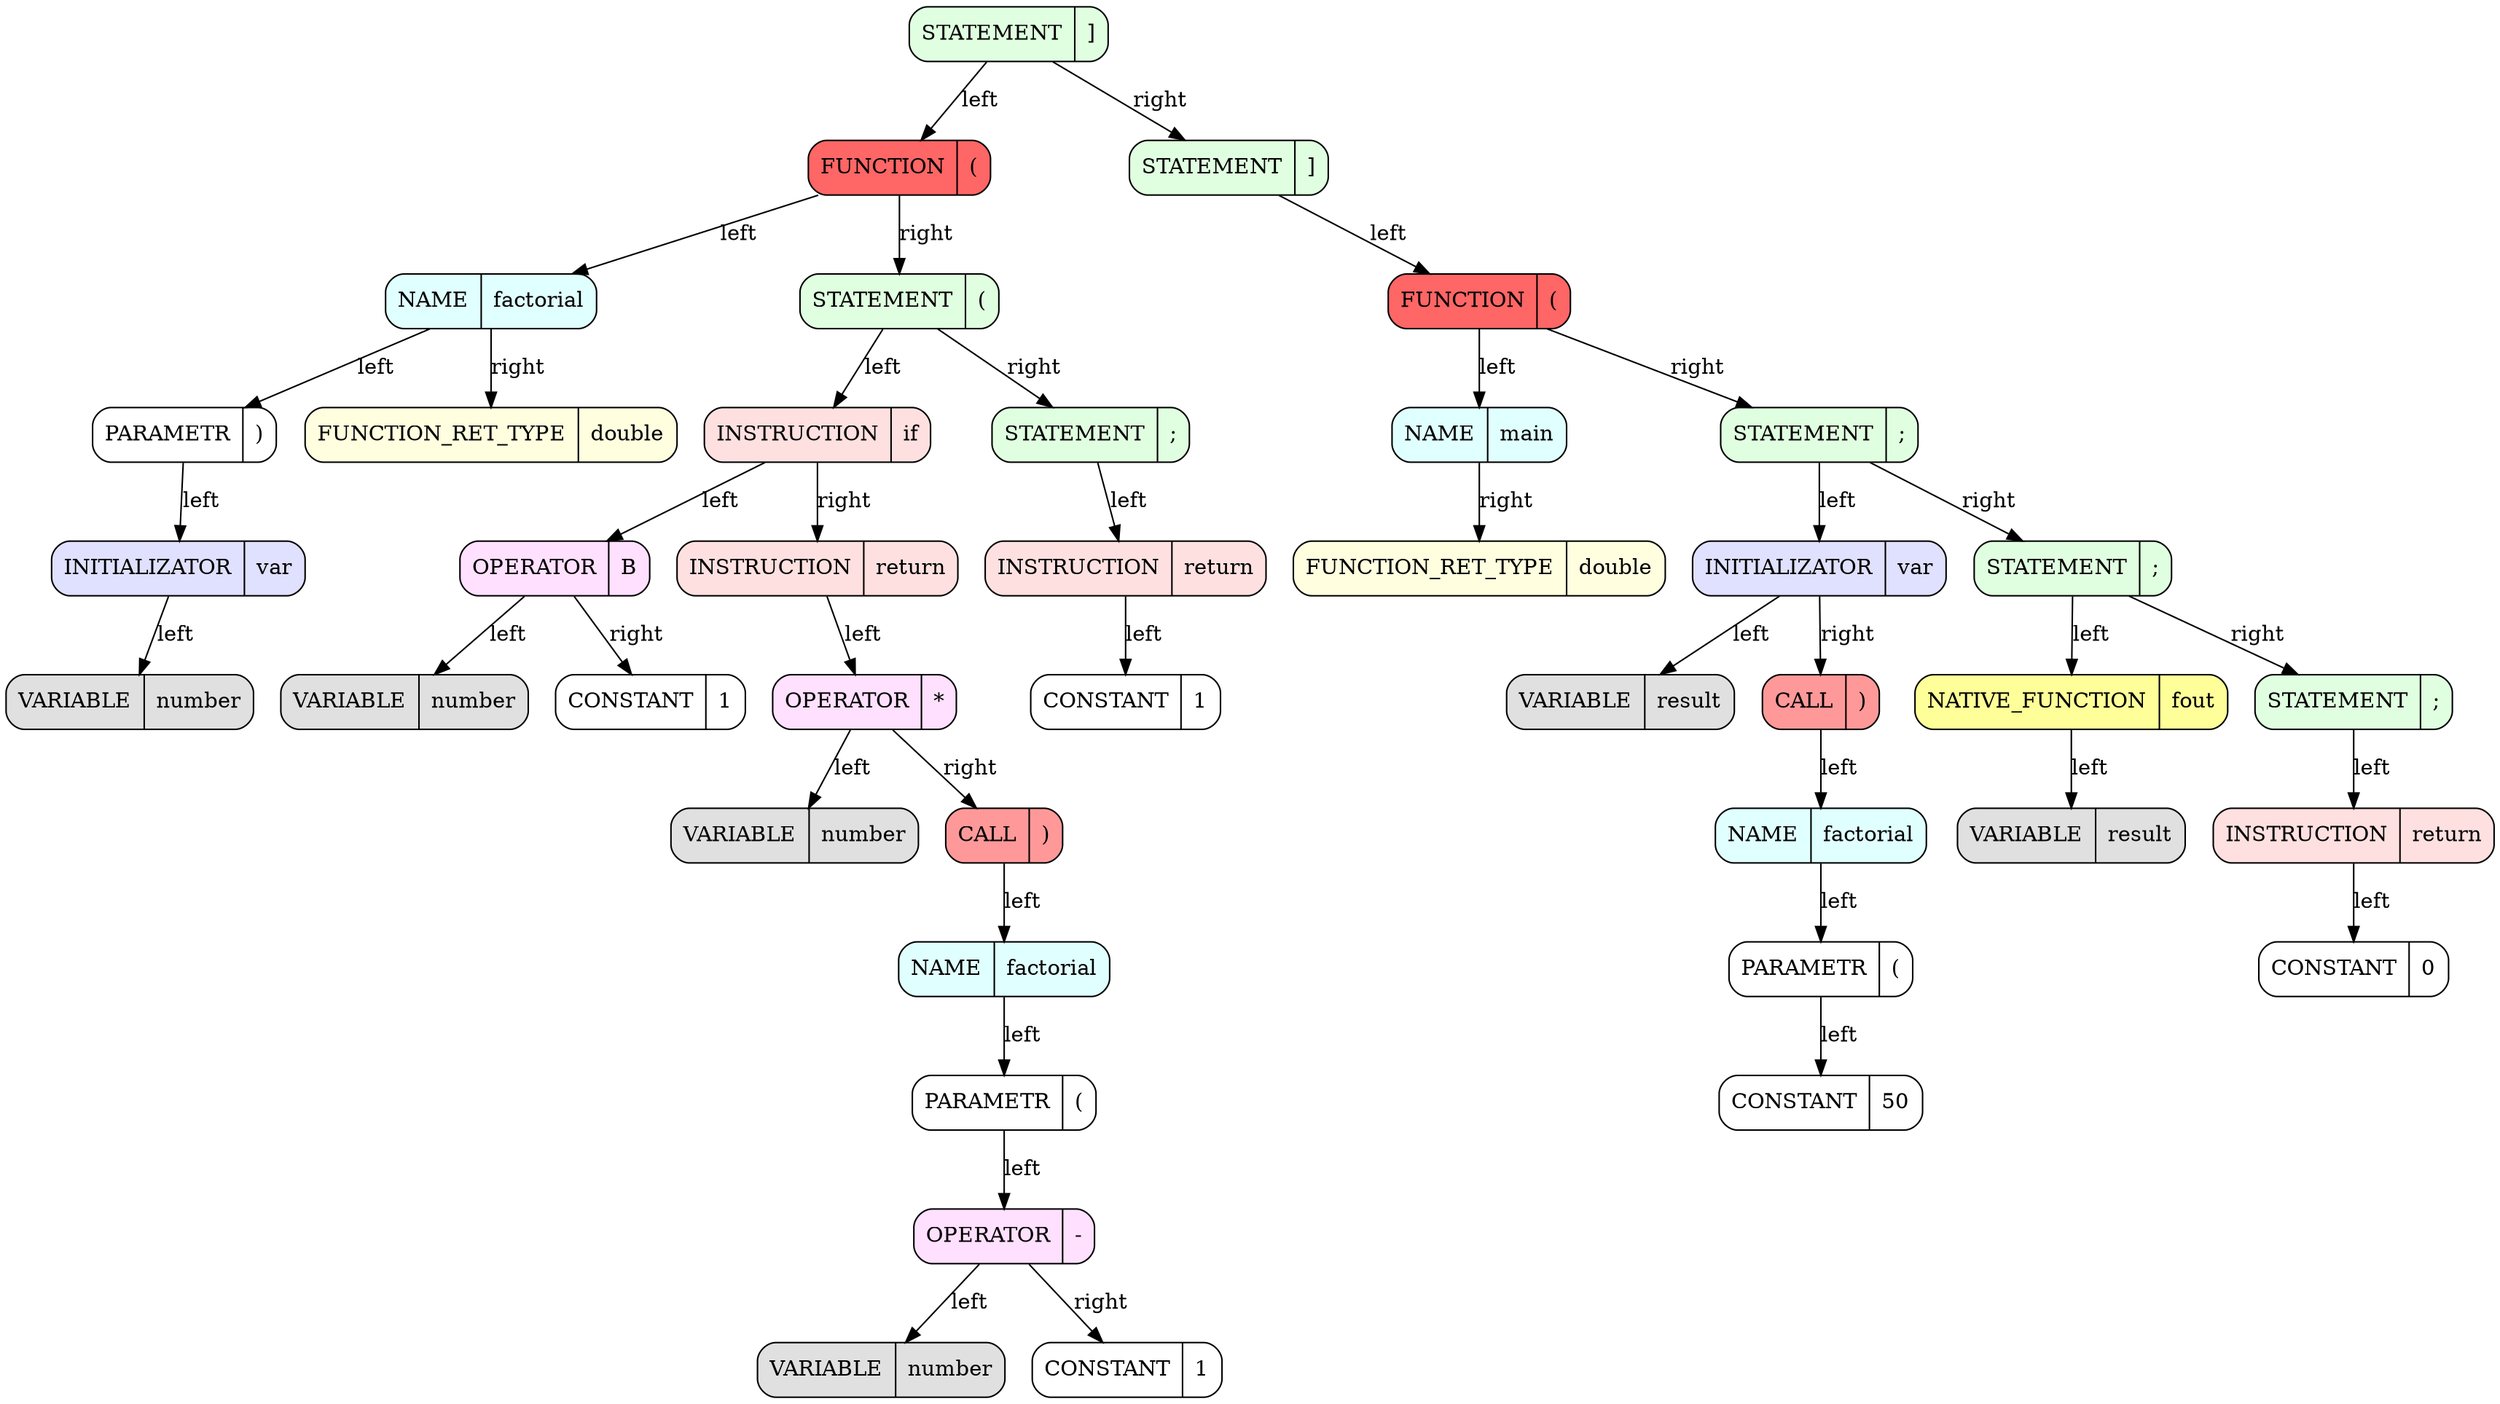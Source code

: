 ########################################################### SetDot
digraph 
{
rankdir = TB # RANKDIR
		node_0x61e000000630 [style = filled, fillcolor = "#E0FFE0", shape = Mrecord label =  "STATEMENT | {]}"]
		node_0x61e0000000f0 [style = filled, fillcolor = "#FF6666", shape = Mrecord label =  "FUNCTION | {(}"]
		node_0x61e0000000b8 [style = filled, fillcolor = "#E0FFFF", shape = Mrecord label =  "NAME | {factorial}"]
		node_0x61e000000198 [style = filled, fillcolor = "#FFFFFF", shape = Mrecord label =  "PARAMETR | {)}"]
		node_0x61e000000128 [style = filled, fillcolor = "#E0E0FF", shape = Mrecord label =  "INITIALIZATOR | {var}"]
		node_0x61e000000160 [style = filled, fillcolor = "#E0E0E0", shape = Mrecord label =  "VARIABLE | {number}"]
		node_0x61e000000128 -> node_0x61e000000160 [label = "left"]
		node_0x61e000000198 -> node_0x61e000000128 [label = "left"]
		node_0x61e0000000b8 -> node_0x61e000000198 [label = "left"]
		node_0x61e000000080 [style = filled, fillcolor = "#FFFFE0", shape = Mrecord label =  "FUNCTION_RET_TYPE | {double}"]
		node_0x61e0000000b8 -> node_0x61e000000080 [label = "right"]
		node_0x61e0000000f0 -> node_0x61e0000000b8 [label = "left"]
		node_0x61e000000240 [style = filled, fillcolor = "#E0FFE0", shape = Mrecord label =  "STATEMENT | {(}"]
		node_0x61e000000208 [style = filled, fillcolor = "#FFE0E0", shape = Mrecord label =  "INSTRUCTION | {if}"]
		node_0x61e0000002b0 [style = filled, fillcolor = "#FFE0FF", shape = Mrecord label =  "OPERATOR | {B}"]
		node_0x61e000000278 [style = filled, fillcolor = "#E0E0E0", shape = Mrecord label =  "VARIABLE | {number}"]
		node_0x61e0000002b0 -> node_0x61e000000278 [label = "left"]
		node_0x61e0000002e8 [style = filled, fillcolor = "#FFFFFF", shape = Mrecord label =  "CONSTANT | {1}"]
		node_0x61e0000002b0 -> node_0x61e0000002e8 [label = "right"]
		node_0x61e000000208 -> node_0x61e0000002b0 [label = "left"]
		node_0x61e000000358 [style = filled, fillcolor = "#FFE0E0", shape = Mrecord label =  "INSTRUCTION | {return}"]
		node_0x61e0000003c8 [style = filled, fillcolor = "#FFE0FF", shape = Mrecord label =  "OPERATOR | {*}"]
		node_0x61e000000390 [style = filled, fillcolor = "#E0E0E0", shape = Mrecord label =  "VARIABLE | {number}"]
		node_0x61e0000003c8 -> node_0x61e000000390 [label = "left"]
		node_0x61e000000518 [style = filled, fillcolor = "#FF9999", shape = Mrecord label =  "CALL | {)}"]
		node_0x61e000000400 [style = filled, fillcolor = "#E0FFFF", shape = Mrecord label =  "NAME | {factorial}"]
		node_0x61e000000438 [style = filled, fillcolor = "#FFFFFF", shape = Mrecord label =  "PARAMETR | {(}"]
		node_0x61e0000004a8 [style = filled, fillcolor = "#FFE0FF", shape = Mrecord label =  "OPERATOR | {-}"]
		node_0x61e000000470 [style = filled, fillcolor = "#E0E0E0", shape = Mrecord label =  "VARIABLE | {number}"]
		node_0x61e0000004a8 -> node_0x61e000000470 [label = "left"]
		node_0x61e0000004e0 [style = filled, fillcolor = "#FFFFFF", shape = Mrecord label =  "CONSTANT | {1}"]
		node_0x61e0000004a8 -> node_0x61e0000004e0 [label = "right"]
		node_0x61e000000438 -> node_0x61e0000004a8 [label = "left"]
		node_0x61e000000400 -> node_0x61e000000438 [label = "left"]
		node_0x61e000000518 -> node_0x61e000000400 [label = "left"]
		node_0x61e0000003c8 -> node_0x61e000000518 [label = "right"]
		node_0x61e000000358 -> node_0x61e0000003c8 [label = "left"]
		node_0x61e000000208 -> node_0x61e000000358 [label = "right"]
		node_0x61e000000240 -> node_0x61e000000208 [label = "left"]
		node_0x61e0000005f8 [style = filled, fillcolor = "#E0FFE0", shape = Mrecord label =  "STATEMENT | {;}"]
		node_0x61e000000588 [style = filled, fillcolor = "#FFE0E0", shape = Mrecord label =  "INSTRUCTION | {return}"]
		node_0x61e0000005c0 [style = filled, fillcolor = "#FFFFFF", shape = Mrecord label =  "CONSTANT | {1}"]
		node_0x61e000000588 -> node_0x61e0000005c0 [label = "left"]
		node_0x61e0000005f8 -> node_0x61e000000588 [label = "left"]
		node_0x61e000000240 -> node_0x61e0000005f8 [label = "right"]
		node_0x61e0000000f0 -> node_0x61e000000240 [label = "right"]
		node_0x61e000000630 -> node_0x61e0000000f0 [label = "left"]
		node_0x61e000000ac8 [style = filled, fillcolor = "#E0FFE0", shape = Mrecord label =  "STATEMENT | {]}"]
		node_0x61e0000006d8 [style = filled, fillcolor = "#FF6666", shape = Mrecord label =  "FUNCTION | {(}"]
		node_0x61e0000006a0 [style = filled, fillcolor = "#E0FFFF", shape = Mrecord label =  "NAME | {main}"]
		node_0x61e000000668 [style = filled, fillcolor = "#FFFFE0", shape = Mrecord label =  "FUNCTION_RET_TYPE | {double}"]
		node_0x61e0000006a0 -> node_0x61e000000668 [label = "right"]
		node_0x61e0000006d8 -> node_0x61e0000006a0 [label = "left"]
		node_0x61e000000908 [style = filled, fillcolor = "#E0FFE0", shape = Mrecord label =  "STATEMENT | {;}"]
		node_0x61e000000780 [style = filled, fillcolor = "#E0E0FF", shape = Mrecord label =  "INITIALIZATOR | {var}"]
		node_0x61e0000007b8 [style = filled, fillcolor = "#E0E0E0", shape = Mrecord label =  "VARIABLE | {result}"]
		node_0x61e000000780 -> node_0x61e0000007b8 [label = "left"]
		node_0x61e0000008d0 [style = filled, fillcolor = "#FF9999", shape = Mrecord label =  "CALL | {)}"]
		node_0x61e000000828 [style = filled, fillcolor = "#E0FFFF", shape = Mrecord label =  "NAME | {factorial}"]
		node_0x61e000000860 [style = filled, fillcolor = "#FFFFFF", shape = Mrecord label =  "PARAMETR | {(}"]
		node_0x61e000000898 [style = filled, fillcolor = "#FFFFFF", shape = Mrecord label =  "CONSTANT | {50}"]
		node_0x61e000000860 -> node_0x61e000000898 [label = "left"]
		node_0x61e000000828 -> node_0x61e000000860 [label = "left"]
		node_0x61e0000008d0 -> node_0x61e000000828 [label = "left"]
		node_0x61e000000780 -> node_0x61e0000008d0 [label = "right"]
		node_0x61e000000908 -> node_0x61e000000780 [label = "left"]
		node_0x61e0000009e8 [style = filled, fillcolor = "#E0FFE0", shape = Mrecord label =  "STATEMENT | {;}"]
		node_0x61e000000940 [style = filled, fillcolor = "#FFFF99", shape = Mrecord label =  "NATIVE_FUNCTION | {fout}"]
		node_0x61e0000009b0 [style = filled, fillcolor = "#E0E0E0", shape = Mrecord label =  "VARIABLE | {result}"]
		node_0x61e000000940 -> node_0x61e0000009b0 [label = "left"]
		node_0x61e0000009e8 -> node_0x61e000000940 [label = "left"]
		node_0x61e000000a90 [style = filled, fillcolor = "#E0FFE0", shape = Mrecord label =  "STATEMENT | {;}"]
		node_0x61e000000a20 [style = filled, fillcolor = "#FFE0E0", shape = Mrecord label =  "INSTRUCTION | {return}"]
		node_0x61e000000a58 [style = filled, fillcolor = "#FFFFFF", shape = Mrecord label =  "CONSTANT | {0}"]
		node_0x61e000000a20 -> node_0x61e000000a58 [label = "left"]
		node_0x61e000000a90 -> node_0x61e000000a20 [label = "left"]
		node_0x61e0000009e8 -> node_0x61e000000a90 [label = "right"]
		node_0x61e000000908 -> node_0x61e0000009e8 [label = "right"]
		node_0x61e0000006d8 -> node_0x61e000000908 [label = "right"]
		node_0x61e000000ac8 -> node_0x61e0000006d8 [label = "left"]
		node_0x61e000000630 -> node_0x61e000000ac8 [label = "right"]
########################################################### SetEndDot

}